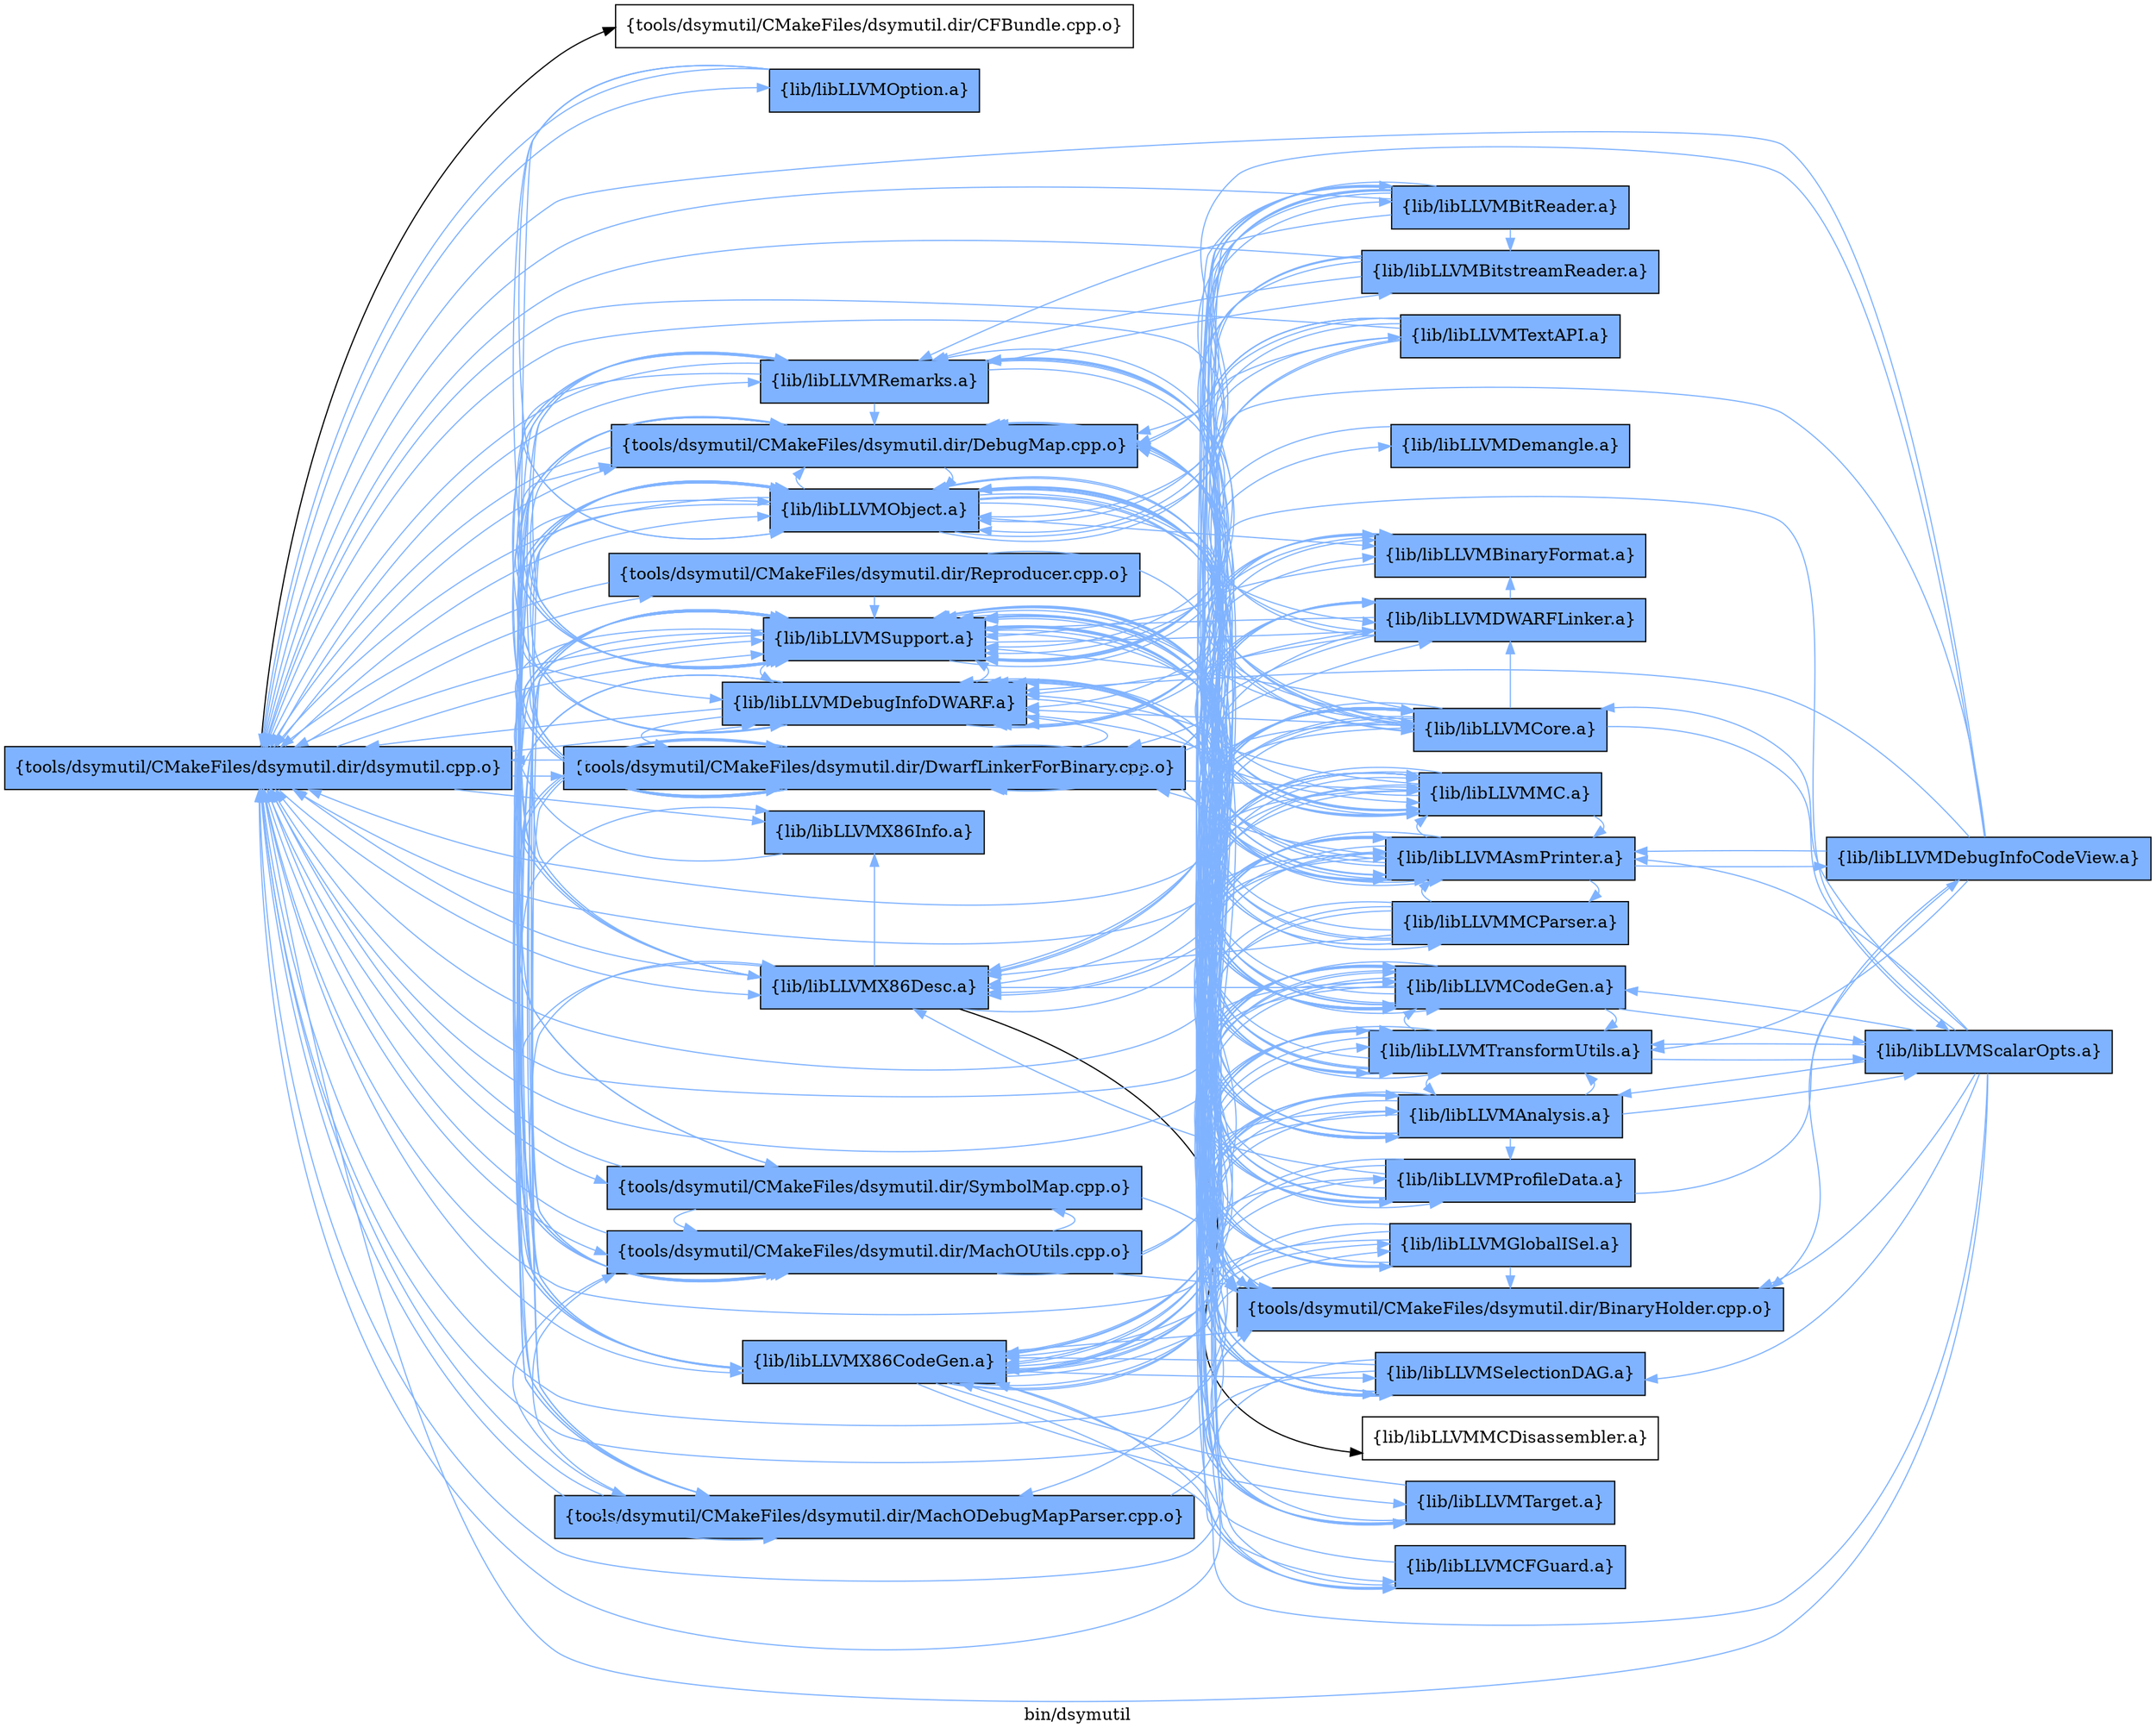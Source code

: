 digraph "bin/dsymutil" {
	label="bin/dsymutil";
	rankdir=LR;
	{ rank=same; Node0x562b7e10d778;  }
	{ rank=same; Node0x562b7e112048; Node0x562b7e1113c8; Node0x562b7e111a58; Node0x562b7e110e78; Node0x562b7e110298; Node0x562b7e10a7f8; Node0x562b7e100348; Node0x562b7e0fcce8; Node0x562b7e0fd1e8; Node0x562b7e0fd788; Node0x562b7e0fe0e8; Node0x562b7e0f9f48; Node0x562b7e0fb6b8; Node0x562b7e0facb8; Node0x562b7e0fb208;  }
	{ rank=same; Node0x562b7e10df48; Node0x562b7e0fe5e8; Node0x562b7e0f9a48; Node0x562b7e0fa768; Node0x562b7e0fdc88; Node0x562b7e100898; Node0x562b7e0fbb68; Node0x562b7e10b158; Node0x562b7e109d58; Node0x562b7e0f7748; Node0x562b7e10b658; Node0x562b7e100d98; Node0x562b7e10ac58; Node0x562b7e0f71f8; Node0x562b7e0fd418; Node0x562b7e0fefe8; Node0x562b7e107058; Node0x562b7e0fea98; Node0x562b7e0fde18; Node0x562b7e0ffe98;  }

	Node0x562b7e10d778 [shape=record,shape=box,group=1,style=filled,fillcolor="0.600000 0.5 1",label="{tools/dsymutil/CMakeFiles/dsymutil.dir/dsymutil.cpp.o}"];
	Node0x562b7e10d778 -> Node0x562b7e112048;
	Node0x562b7e10d778 -> Node0x562b7e1113c8[color="0.600000 0.5 1"];
	Node0x562b7e10d778 -> Node0x562b7e111a58[color="0.600000 0.5 1"];
	Node0x562b7e10d778 -> Node0x562b7e110e78[color="0.600000 0.5 1"];
	Node0x562b7e10d778 -> Node0x562b7e110298[color="0.600000 0.5 1"];
	Node0x562b7e10d778 -> Node0x562b7e10a7f8[color="0.600000 0.5 1"];
	Node0x562b7e10d778 -> Node0x562b7e100348[color="0.600000 0.5 1"];
	Node0x562b7e10d778 -> Node0x562b7e0fcce8[color="0.600000 0.5 1"];
	Node0x562b7e10d778 -> Node0x562b7e0fd1e8[color="0.600000 0.5 1"];
	Node0x562b7e10d778 -> Node0x562b7e0fd788[color="0.600000 0.5 1"];
	Node0x562b7e10d778 -> Node0x562b7e0fe0e8[color="0.600000 0.5 1"];
	Node0x562b7e10d778 -> Node0x562b7e0f9f48[color="0.600000 0.5 1"];
	Node0x562b7e10d778 -> Node0x562b7e0fb6b8[color="0.600000 0.5 1"];
	Node0x562b7e10d778 -> Node0x562b7e0facb8[color="0.600000 0.5 1"];
	Node0x562b7e10d778 -> Node0x562b7e0fb208[color="0.600000 0.5 1"];
	Node0x562b7e112048 [shape=record,shape=box,group=0,label="{tools/dsymutil/CMakeFiles/dsymutil.dir/CFBundle.cpp.o}"];
	Node0x562b7e1113c8 [shape=record,shape=box,group=1,style=filled,fillcolor="0.600000 0.5 1",label="{tools/dsymutil/CMakeFiles/dsymutil.dir/DebugMap.cpp.o}"];
	Node0x562b7e1113c8 -> Node0x562b7e10d778[color="0.600000 0.5 1"];
	Node0x562b7e1113c8 -> Node0x562b7e10df48[color="0.600000 0.5 1"];
	Node0x562b7e1113c8 -> Node0x562b7e0f9f48[color="0.600000 0.5 1"];
	Node0x562b7e1113c8 -> Node0x562b7e0fb6b8[color="0.600000 0.5 1"];
	Node0x562b7e111a58 [shape=record,shape=box,group=1,style=filled,fillcolor="0.600000 0.5 1",label="{tools/dsymutil/CMakeFiles/dsymutil.dir/DwarfLinkerForBinary.cpp.o}"];
	Node0x562b7e111a58 -> Node0x562b7e10d778[color="0.600000 0.5 1"];
	Node0x562b7e111a58 -> Node0x562b7e10df48[color="0.600000 0.5 1"];
	Node0x562b7e111a58 -> Node0x562b7e1113c8[color="0.600000 0.5 1"];
	Node0x562b7e111a58 -> Node0x562b7e110298[color="0.600000 0.5 1"];
	Node0x562b7e111a58 -> Node0x562b7e100348[color="0.600000 0.5 1"];
	Node0x562b7e111a58 -> Node0x562b7e0fe0e8[color="0.600000 0.5 1"];
	Node0x562b7e111a58 -> Node0x562b7e0fe5e8[color="0.600000 0.5 1"];
	Node0x562b7e111a58 -> Node0x562b7e0f9a48[color="0.600000 0.5 1"];
	Node0x562b7e111a58 -> Node0x562b7e0f9f48[color="0.600000 0.5 1"];
	Node0x562b7e111a58 -> Node0x562b7e0fb6b8[color="0.600000 0.5 1"];
	Node0x562b7e111a58 -> Node0x562b7e0fb208[color="0.600000 0.5 1"];
	Node0x562b7e110e78 [shape=record,shape=box,group=1,style=filled,fillcolor="0.600000 0.5 1",label="{tools/dsymutil/CMakeFiles/dsymutil.dir/MachODebugMapParser.cpp.o}"];
	Node0x562b7e110e78 -> Node0x562b7e10d778[color="0.600000 0.5 1"];
	Node0x562b7e110e78 -> Node0x562b7e10df48[color="0.600000 0.5 1"];
	Node0x562b7e110e78 -> Node0x562b7e1113c8[color="0.600000 0.5 1"];
	Node0x562b7e110e78 -> Node0x562b7e110298[color="0.600000 0.5 1"];
	Node0x562b7e110e78 -> Node0x562b7e0f9f48[color="0.600000 0.5 1"];
	Node0x562b7e110e78 -> Node0x562b7e0fb6b8[color="0.600000 0.5 1"];
	Node0x562b7e110298 [shape=record,shape=box,group=1,style=filled,fillcolor="0.600000 0.5 1",label="{tools/dsymutil/CMakeFiles/dsymutil.dir/MachOUtils.cpp.o}"];
	Node0x562b7e110298 -> Node0x562b7e10d778[color="0.600000 0.5 1"];
	Node0x562b7e110298 -> Node0x562b7e10df48[color="0.600000 0.5 1"];
	Node0x562b7e110298 -> Node0x562b7e1113c8[color="0.600000 0.5 1"];
	Node0x562b7e110298 -> Node0x562b7e111a58[color="0.600000 0.5 1"];
	Node0x562b7e110298 -> Node0x562b7e110e78[color="0.600000 0.5 1"];
	Node0x562b7e110298 -> Node0x562b7e100348[color="0.600000 0.5 1"];
	Node0x562b7e110298 -> Node0x562b7e0f9a48[color="0.600000 0.5 1"];
	Node0x562b7e110298 -> Node0x562b7e0f9f48[color="0.600000 0.5 1"];
	Node0x562b7e110298 -> Node0x562b7e0fb6b8[color="0.600000 0.5 1"];
	Node0x562b7e110298 -> Node0x562b7e0fa768[color="0.600000 0.5 1"];
	Node0x562b7e10a7f8 [shape=record,shape=box,group=1,style=filled,fillcolor="0.600000 0.5 1",label="{tools/dsymutil/CMakeFiles/dsymutil.dir/Reproducer.cpp.o}"];
	Node0x562b7e10a7f8 -> Node0x562b7e10d778[color="0.600000 0.5 1"];
	Node0x562b7e10a7f8 -> Node0x562b7e10df48[color="0.600000 0.5 1"];
	Node0x562b7e10a7f8 -> Node0x562b7e0fb6b8[color="0.600000 0.5 1"];
	Node0x562b7e100348 [shape=record,shape=box,group=1,style=filled,fillcolor="0.600000 0.5 1",label="{tools/dsymutil/CMakeFiles/dsymutil.dir/SymbolMap.cpp.o}"];
	Node0x562b7e100348 -> Node0x562b7e10d778[color="0.600000 0.5 1"];
	Node0x562b7e100348 -> Node0x562b7e10df48[color="0.600000 0.5 1"];
	Node0x562b7e100348 -> Node0x562b7e110298[color="0.600000 0.5 1"];
	Node0x562b7e100348 -> Node0x562b7e0fb6b8[color="0.600000 0.5 1"];
	Node0x562b7e0fcce8 [shape=record,shape=box,group=1,style=filled,fillcolor="0.600000 0.5 1",label="{lib/libLLVMX86CodeGen.a}"];
	Node0x562b7e0fcce8 -> Node0x562b7e0fd1e8[color="0.600000 0.5 1"];
	Node0x562b7e0fcce8 -> Node0x562b7e0fd788[color="0.600000 0.5 1"];
	Node0x562b7e0fcce8 -> Node0x562b7e0fdc88[color="0.600000 0.5 1"];
	Node0x562b7e0fcce8 -> Node0x562b7e0f9a48[color="0.600000 0.5 1"];
	Node0x562b7e0fcce8 -> Node0x562b7e0fa768[color="0.600000 0.5 1"];
	Node0x562b7e0fcce8 -> Node0x562b7e0fb6b8[color="0.600000 0.5 1"];
	Node0x562b7e0fcce8 -> Node0x562b7e100898[color="0.600000 0.5 1"];
	Node0x562b7e0fcce8 -> Node0x562b7e0fbb68[color="0.600000 0.5 1"];
	Node0x562b7e0fcce8 -> Node0x562b7e10b158[color="0.600000 0.5 1"];
	Node0x562b7e0fcce8 -> Node0x562b7e109d58[color="0.600000 0.5 1"];
	Node0x562b7e0fcce8 -> Node0x562b7e0f7748[color="0.600000 0.5 1"];
	Node0x562b7e0fcce8 -> Node0x562b7e10b658[color="0.600000 0.5 1"];
	Node0x562b7e0fcce8 -> Node0x562b7e10df48[color="0.600000 0.5 1"];
	Node0x562b7e0fcce8 -> Node0x562b7e100d98[color="0.600000 0.5 1"];
	Node0x562b7e0fcce8 -> Node0x562b7e10ac58[color="0.600000 0.5 1"];
	Node0x562b7e0fd1e8 [shape=record,shape=box,group=1,style=filled,fillcolor="0.600000 0.5 1",label="{lib/libLLVMX86Desc.a}"];
	Node0x562b7e0fd1e8 -> Node0x562b7e10d778[color="0.600000 0.5 1"];
	Node0x562b7e0fd1e8 -> Node0x562b7e1113c8[color="0.600000 0.5 1"];
	Node0x562b7e0fd1e8 -> Node0x562b7e0f9a48[color="0.600000 0.5 1"];
	Node0x562b7e0fd1e8 -> Node0x562b7e0fb6b8[color="0.600000 0.5 1"];
	Node0x562b7e0fd1e8 -> Node0x562b7e0fcce8[color="0.600000 0.5 1"];
	Node0x562b7e0fd1e8 -> Node0x562b7e0fd788[color="0.600000 0.5 1"];
	Node0x562b7e0fd1e8 -> Node0x562b7e0f71f8;
	Node0x562b7e0fd1e8 -> Node0x562b7e0fd418[color="0.600000 0.5 1"];
	Node0x562b7e0fd788 [shape=record,shape=box,group=1,style=filled,fillcolor="0.600000 0.5 1",label="{lib/libLLVMX86Info.a}"];
	Node0x562b7e0fd788 -> Node0x562b7e0fb6b8[color="0.600000 0.5 1"];
	Node0x562b7e0fe0e8 [shape=record,shape=box,group=1,style=filled,fillcolor="0.600000 0.5 1",label="{lib/libLLVMDebugInfoDWARF.a}"];
	Node0x562b7e0fe0e8 -> Node0x562b7e0fb6b8[color="0.600000 0.5 1"];
	Node0x562b7e0fe0e8 -> Node0x562b7e0fd418[color="0.600000 0.5 1"];
	Node0x562b7e0fe0e8 -> Node0x562b7e10d778[color="0.600000 0.5 1"];
	Node0x562b7e0fe0e8 -> Node0x562b7e10df48[color="0.600000 0.5 1"];
	Node0x562b7e0fe0e8 -> Node0x562b7e1113c8[color="0.600000 0.5 1"];
	Node0x562b7e0fe0e8 -> Node0x562b7e111a58[color="0.600000 0.5 1"];
	Node0x562b7e0fe0e8 -> Node0x562b7e110e78[color="0.600000 0.5 1"];
	Node0x562b7e0fe0e8 -> Node0x562b7e0fdc88[color="0.600000 0.5 1"];
	Node0x562b7e0fe0e8 -> Node0x562b7e0f9f48[color="0.600000 0.5 1"];
	Node0x562b7e0fe0e8 -> Node0x562b7e0fd1e8[color="0.600000 0.5 1"];
	Node0x562b7e0fe0e8 -> Node0x562b7e0fcce8[color="0.600000 0.5 1"];
	Node0x562b7e0fe0e8 -> Node0x562b7e0f9a48[color="0.600000 0.5 1"];
	Node0x562b7e0f9f48 [shape=record,shape=box,group=1,style=filled,fillcolor="0.600000 0.5 1",label="{lib/libLLVMObject.a}"];
	Node0x562b7e0f9f48 -> Node0x562b7e10d778[color="0.600000 0.5 1"];
	Node0x562b7e0f9f48 -> Node0x562b7e10df48[color="0.600000 0.5 1"];
	Node0x562b7e0f9f48 -> Node0x562b7e1113c8[color="0.600000 0.5 1"];
	Node0x562b7e0f9f48 -> Node0x562b7e111a58[color="0.600000 0.5 1"];
	Node0x562b7e0f9f48 -> Node0x562b7e0fb6b8[color="0.600000 0.5 1"];
	Node0x562b7e0f9f48 -> Node0x562b7e0fd418[color="0.600000 0.5 1"];
	Node0x562b7e0f9f48 -> Node0x562b7e110e78[color="0.600000 0.5 1"];
	Node0x562b7e0f9f48 -> Node0x562b7e0fd1e8[color="0.600000 0.5 1"];
	Node0x562b7e0f9f48 -> Node0x562b7e0fdc88[color="0.600000 0.5 1"];
	Node0x562b7e0f9f48 -> Node0x562b7e0f9a48[color="0.600000 0.5 1"];
	Node0x562b7e0f9f48 -> Node0x562b7e0fefe8[color="0.600000 0.5 1"];
	Node0x562b7e0f9f48 -> Node0x562b7e100898[color="0.600000 0.5 1"];
	Node0x562b7e0f9f48 -> Node0x562b7e0fcce8[color="0.600000 0.5 1"];
	Node0x562b7e0f9f48 -> Node0x562b7e0fe5e8[color="0.600000 0.5 1"];
	Node0x562b7e0f9f48 -> Node0x562b7e107058[color="0.600000 0.5 1"];
	Node0x562b7e0f9f48 -> Node0x562b7e0fe0e8[color="0.600000 0.5 1"];
	Node0x562b7e0f9f48 -> Node0x562b7e0fea98[color="0.600000 0.5 1"];
	Node0x562b7e0fb6b8 [shape=record,shape=box,group=1,style=filled,fillcolor="0.600000 0.5 1",label="{lib/libLLVMSupport.a}"];
	Node0x562b7e0fb6b8 -> Node0x562b7e10d778[color="0.600000 0.5 1"];
	Node0x562b7e0fb6b8 -> Node0x562b7e10df48[color="0.600000 0.5 1"];
	Node0x562b7e0fb6b8 -> Node0x562b7e0fcce8[color="0.600000 0.5 1"];
	Node0x562b7e0fb6b8 -> Node0x562b7e0fdc88[color="0.600000 0.5 1"];
	Node0x562b7e0fb6b8 -> Node0x562b7e0f9f48[color="0.600000 0.5 1"];
	Node0x562b7e0fb6b8 -> Node0x562b7e0fa768[color="0.600000 0.5 1"];
	Node0x562b7e0fb6b8 -> Node0x562b7e0fe0e8[color="0.600000 0.5 1"];
	Node0x562b7e0fb6b8 -> Node0x562b7e0f9a48[color="0.600000 0.5 1"];
	Node0x562b7e0fb6b8 -> Node0x562b7e1113c8[color="0.600000 0.5 1"];
	Node0x562b7e0fb6b8 -> Node0x562b7e111a58[color="0.600000 0.5 1"];
	Node0x562b7e0fb6b8 -> Node0x562b7e0fe5e8[color="0.600000 0.5 1"];
	Node0x562b7e0fb6b8 -> Node0x562b7e110e78[color="0.600000 0.5 1"];
	Node0x562b7e0fb6b8 -> Node0x562b7e0fd1e8[color="0.600000 0.5 1"];
	Node0x562b7e0fb6b8 -> Node0x562b7e0fb208[color="0.600000 0.5 1"];
	Node0x562b7e0fb6b8 -> Node0x562b7e110298[color="0.600000 0.5 1"];
	Node0x562b7e0fb6b8 -> Node0x562b7e10ac58[color="0.600000 0.5 1"];
	Node0x562b7e0fb6b8 -> Node0x562b7e0fde18[color="0.600000 0.5 1"];
	Node0x562b7e0fb6b8 -> Node0x562b7e100d98[color="0.600000 0.5 1"];
	Node0x562b7e0facb8 [shape=record,shape=box,group=1,style=filled,fillcolor="0.600000 0.5 1",label="{lib/libLLVMOption.a}"];
	Node0x562b7e0facb8 -> Node0x562b7e0fcce8[color="0.600000 0.5 1"];
	Node0x562b7e0facb8 -> Node0x562b7e0fb6b8[color="0.600000 0.5 1"];
	Node0x562b7e0facb8 -> Node0x562b7e10d778[color="0.600000 0.5 1"];
	Node0x562b7e0facb8 -> Node0x562b7e0f9f48[color="0.600000 0.5 1"];
	Node0x562b7e0fb208 [shape=record,shape=box,group=1,style=filled,fillcolor="0.600000 0.5 1",label="{lib/libLLVMRemarks.a}"];
	Node0x562b7e0fb208 -> Node0x562b7e0fe0e8[color="0.600000 0.5 1"];
	Node0x562b7e0fb208 -> Node0x562b7e0fb6b8[color="0.600000 0.5 1"];
	Node0x562b7e0fb208 -> Node0x562b7e10d778[color="0.600000 0.5 1"];
	Node0x562b7e0fb208 -> Node0x562b7e10df48[color="0.600000 0.5 1"];
	Node0x562b7e0fb208 -> Node0x562b7e111a58[color="0.600000 0.5 1"];
	Node0x562b7e0fb208 -> Node0x562b7e1113c8[color="0.600000 0.5 1"];
	Node0x562b7e0fb208 -> Node0x562b7e0f9f48[color="0.600000 0.5 1"];
	Node0x562b7e0fb208 -> Node0x562b7e0ffe98[color="0.600000 0.5 1"];
	Node0x562b7e0fb208 -> Node0x562b7e110298[color="0.600000 0.5 1"];
	Node0x562b7e0fb208 -> Node0x562b7e0fa768[color="0.600000 0.5 1"];
	Node0x562b7e0fb208 -> Node0x562b7e0f9a48[color="0.600000 0.5 1"];
	Node0x562b7e0fb208 -> Node0x562b7e0fdc88[color="0.600000 0.5 1"];
	Node0x562b7e10df48 [shape=record,shape=box,group=1,style=filled,fillcolor="0.600000 0.5 1",label="{tools/dsymutil/CMakeFiles/dsymutil.dir/BinaryHolder.cpp.o}"];
	Node0x562b7e10df48 -> Node0x562b7e10d778[color="0.600000 0.5 1"];
	Node0x562b7e10df48 -> Node0x562b7e0f9f48[color="0.600000 0.5 1"];
	Node0x562b7e10df48 -> Node0x562b7e0fb6b8[color="0.600000 0.5 1"];
	Node0x562b7e0fe5e8 [shape=record,shape=box,group=1,style=filled,fillcolor="0.600000 0.5 1",label="{lib/libLLVMDWARFLinker.a}"];
	Node0x562b7e0fe5e8 -> Node0x562b7e10d778[color="0.600000 0.5 1"];
	Node0x562b7e0fe5e8 -> Node0x562b7e10df48[color="0.600000 0.5 1"];
	Node0x562b7e0fe5e8 -> Node0x562b7e1113c8[color="0.600000 0.5 1"];
	Node0x562b7e0fe5e8 -> Node0x562b7e111a58[color="0.600000 0.5 1"];
	Node0x562b7e0fe5e8 -> Node0x562b7e0fdc88[color="0.600000 0.5 1"];
	Node0x562b7e0fe5e8 -> Node0x562b7e0fe0e8[color="0.600000 0.5 1"];
	Node0x562b7e0fe5e8 -> Node0x562b7e0fb6b8[color="0.600000 0.5 1"];
	Node0x562b7e0fe5e8 -> Node0x562b7e0fa768[color="0.600000 0.5 1"];
	Node0x562b7e0fe5e8 -> Node0x562b7e0fd418[color="0.600000 0.5 1"];
	Node0x562b7e0fe5e8 -> Node0x562b7e0fd1e8[color="0.600000 0.5 1"];
	Node0x562b7e0fe5e8 -> Node0x562b7e0f9a48[color="0.600000 0.5 1"];
	Node0x562b7e0f9a48 [shape=record,shape=box,group=1,style=filled,fillcolor="0.600000 0.5 1",label="{lib/libLLVMMC.a}"];
	Node0x562b7e0f9a48 -> Node0x562b7e0fd1e8[color="0.600000 0.5 1"];
	Node0x562b7e0f9a48 -> Node0x562b7e0fb6b8[color="0.600000 0.5 1"];
	Node0x562b7e0f9a48 -> Node0x562b7e10d778[color="0.600000 0.5 1"];
	Node0x562b7e0f9a48 -> Node0x562b7e10df48[color="0.600000 0.5 1"];
	Node0x562b7e0f9a48 -> Node0x562b7e0fdc88[color="0.600000 0.5 1"];
	Node0x562b7e0f9a48 -> Node0x562b7e1113c8[color="0.600000 0.5 1"];
	Node0x562b7e0f9a48 -> Node0x562b7e0fe0e8[color="0.600000 0.5 1"];
	Node0x562b7e0f9a48 -> Node0x562b7e0fe5e8[color="0.600000 0.5 1"];
	Node0x562b7e0f9a48 -> Node0x562b7e0fcce8[color="0.600000 0.5 1"];
	Node0x562b7e0f9a48 -> Node0x562b7e0fd418[color="0.600000 0.5 1"];
	Node0x562b7e0fa768 [shape=record,shape=box,group=1,style=filled,fillcolor="0.600000 0.5 1",label="{lib/libLLVMCodeGen.a}"];
	Node0x562b7e0fa768 -> Node0x562b7e0fcce8[color="0.600000 0.5 1"];
	Node0x562b7e0fa768 -> Node0x562b7e0fb6b8[color="0.600000 0.5 1"];
	Node0x562b7e0fa768 -> Node0x562b7e109d58[color="0.600000 0.5 1"];
	Node0x562b7e0fa768 -> Node0x562b7e100898[color="0.600000 0.5 1"];
	Node0x562b7e0fa768 -> Node0x562b7e0fe5e8[color="0.600000 0.5 1"];
	Node0x562b7e0fa768 -> Node0x562b7e0f9a48[color="0.600000 0.5 1"];
	Node0x562b7e0fa768 -> Node0x562b7e0fdc88[color="0.600000 0.5 1"];
	Node0x562b7e0fa768 -> Node0x562b7e10ac58[color="0.600000 0.5 1"];
	Node0x562b7e0fa768 -> Node0x562b7e1113c8[color="0.600000 0.5 1"];
	Node0x562b7e0fa768 -> Node0x562b7e0fd1e8[color="0.600000 0.5 1"];
	Node0x562b7e0fa768 -> Node0x562b7e0fbb68[color="0.600000 0.5 1"];
	Node0x562b7e0fa768 -> Node0x562b7e10d778[color="0.600000 0.5 1"];
	Node0x562b7e0fa768 -> Node0x562b7e10df48[color="0.600000 0.5 1"];
	Node0x562b7e0fa768 -> Node0x562b7e0fe0e8[color="0.600000 0.5 1"];
	Node0x562b7e0fa768 -> Node0x562b7e0f9f48[color="0.600000 0.5 1"];
	Node0x562b7e0fa768 -> Node0x562b7e110e78[color="0.600000 0.5 1"];
	Node0x562b7e0fa768 -> Node0x562b7e100d98[color="0.600000 0.5 1"];
	Node0x562b7e0fa768 -> Node0x562b7e108958[color="0.600000 0.5 1"];
	Node0x562b7e0fdc88 [shape=record,shape=box,group=1,style=filled,fillcolor="0.600000 0.5 1",label="{lib/libLLVMAsmPrinter.a}"];
	Node0x562b7e0fdc88 -> Node0x562b7e10d778[color="0.600000 0.5 1"];
	Node0x562b7e0fdc88 -> Node0x562b7e1113c8[color="0.600000 0.5 1"];
	Node0x562b7e0fdc88 -> Node0x562b7e0fcce8[color="0.600000 0.5 1"];
	Node0x562b7e0fdc88 -> Node0x562b7e0fd1e8[color="0.600000 0.5 1"];
	Node0x562b7e0fdc88 -> Node0x562b7e0f9a48[color="0.600000 0.5 1"];
	Node0x562b7e0fdc88 -> Node0x562b7e0fb6b8[color="0.600000 0.5 1"];
	Node0x562b7e0fdc88 -> Node0x562b7e0fa768[color="0.600000 0.5 1"];
	Node0x562b7e0fdc88 -> Node0x562b7e0fb208[color="0.600000 0.5 1"];
	Node0x562b7e0fdc88 -> Node0x562b7e0fbb68[color="0.600000 0.5 1"];
	Node0x562b7e0fdc88 -> Node0x562b7e109d58[color="0.600000 0.5 1"];
	Node0x562b7e0fdc88 -> Node0x562b7e100898[color="0.600000 0.5 1"];
	Node0x562b7e0fdc88 -> Node0x562b7e0fd418[color="0.600000 0.5 1"];
	Node0x562b7e0fdc88 -> Node0x562b7e107058[color="0.600000 0.5 1"];
	Node0x562b7e0fdc88 -> Node0x562b7e111a58[color="0.600000 0.5 1"];
	Node0x562b7e0fdc88 -> Node0x562b7e0fe0e8[color="0.600000 0.5 1"];
	Node0x562b7e0fdc88 -> Node0x562b7e0ff498[color="0.600000 0.5 1"];
	Node0x562b7e100898 [shape=record,shape=box,group=1,style=filled,fillcolor="0.600000 0.5 1",label="{lib/libLLVMCore.a}"];
	Node0x562b7e100898 -> Node0x562b7e0fb6b8[color="0.600000 0.5 1"];
	Node0x562b7e100898 -> Node0x562b7e10d778[color="0.600000 0.5 1"];
	Node0x562b7e100898 -> Node0x562b7e0fcce8[color="0.600000 0.5 1"];
	Node0x562b7e100898 -> Node0x562b7e0fdc88[color="0.600000 0.5 1"];
	Node0x562b7e100898 -> Node0x562b7e0fe0e8[color="0.600000 0.5 1"];
	Node0x562b7e100898 -> Node0x562b7e0fa768[color="0.600000 0.5 1"];
	Node0x562b7e100898 -> Node0x562b7e10b158[color="0.600000 0.5 1"];
	Node0x562b7e100898 -> Node0x562b7e109d58[color="0.600000 0.5 1"];
	Node0x562b7e100898 -> Node0x562b7e0fd418[color="0.600000 0.5 1"];
	Node0x562b7e100898 -> Node0x562b7e0fd1e8[color="0.600000 0.5 1"];
	Node0x562b7e100898 -> Node0x562b7e10ac58[color="0.600000 0.5 1"];
	Node0x562b7e100898 -> Node0x562b7e10df48[color="0.600000 0.5 1"];
	Node0x562b7e100898 -> Node0x562b7e10b658[color="0.600000 0.5 1"];
	Node0x562b7e100898 -> Node0x562b7e1113c8[color="0.600000 0.5 1"];
	Node0x562b7e100898 -> Node0x562b7e0fb208[color="0.600000 0.5 1"];
	Node0x562b7e100898 -> Node0x562b7e0fefe8[color="0.600000 0.5 1"];
	Node0x562b7e100898 -> Node0x562b7e0fe5e8[color="0.600000 0.5 1"];
	Node0x562b7e100898 -> Node0x562b7e108958[color="0.600000 0.5 1"];
	Node0x562b7e0fbb68 [shape=record,shape=box,group=1,style=filled,fillcolor="0.600000 0.5 1",label="{lib/libLLVMTarget.a}"];
	Node0x562b7e0fbb68 -> Node0x562b7e0fcce8[color="0.600000 0.5 1"];
	Node0x562b7e0fbb68 -> Node0x562b7e0fdc88[color="0.600000 0.5 1"];
	Node0x562b7e0fbb68 -> Node0x562b7e0f9a48[color="0.600000 0.5 1"];
	Node0x562b7e0fbb68 -> Node0x562b7e0fb6b8[color="0.600000 0.5 1"];
	Node0x562b7e0fbb68 -> Node0x562b7e100898[color="0.600000 0.5 1"];
	Node0x562b7e0fbb68 -> Node0x562b7e0fe5e8[color="0.600000 0.5 1"];
	Node0x562b7e0fbb68 -> Node0x562b7e0fa768[color="0.600000 0.5 1"];
	Node0x562b7e0fbb68 -> Node0x562b7e109d58[color="0.600000 0.5 1"];
	Node0x562b7e10b158 [shape=record,shape=box,group=1,style=filled,fillcolor="0.600000 0.5 1",label="{lib/libLLVMSelectionDAG.a}"];
	Node0x562b7e10b158 -> Node0x562b7e0fcce8[color="0.600000 0.5 1"];
	Node0x562b7e10b158 -> Node0x562b7e0fb6b8[color="0.600000 0.5 1"];
	Node0x562b7e10b158 -> Node0x562b7e0fa768[color="0.600000 0.5 1"];
	Node0x562b7e10b158 -> Node0x562b7e109d58[color="0.600000 0.5 1"];
	Node0x562b7e10b158 -> Node0x562b7e100898[color="0.600000 0.5 1"];
	Node0x562b7e10b158 -> Node0x562b7e0f9a48[color="0.600000 0.5 1"];
	Node0x562b7e10b158 -> Node0x562b7e0fdc88[color="0.600000 0.5 1"];
	Node0x562b7e10b158 -> Node0x562b7e0fe0e8[color="0.600000 0.5 1"];
	Node0x562b7e10b158 -> Node0x562b7e0f7748[color="0.600000 0.5 1"];
	Node0x562b7e10b158 -> Node0x562b7e0fbb68[color="0.600000 0.5 1"];
	Node0x562b7e10b158 -> Node0x562b7e10ac58[color="0.600000 0.5 1"];
	Node0x562b7e10b158 -> Node0x562b7e10d778[color="0.600000 0.5 1"];
	Node0x562b7e10b158 -> Node0x562b7e0f9f48[color="0.600000 0.5 1"];
	Node0x562b7e109d58 [shape=record,shape=box,group=1,style=filled,fillcolor="0.600000 0.5 1",label="{lib/libLLVMAnalysis.a}"];
	Node0x562b7e109d58 -> Node0x562b7e0fcce8[color="0.600000 0.5 1"];
	Node0x562b7e109d58 -> Node0x562b7e0fb6b8[color="0.600000 0.5 1"];
	Node0x562b7e109d58 -> Node0x562b7e100898[color="0.600000 0.5 1"];
	Node0x562b7e109d58 -> Node0x562b7e10d778[color="0.600000 0.5 1"];
	Node0x562b7e109d58 -> Node0x562b7e10df48[color="0.600000 0.5 1"];
	Node0x562b7e109d58 -> Node0x562b7e0fa768[color="0.600000 0.5 1"];
	Node0x562b7e109d58 -> Node0x562b7e10ac58[color="0.600000 0.5 1"];
	Node0x562b7e109d58 -> Node0x562b7e10b158[color="0.600000 0.5 1"];
	Node0x562b7e109d58 -> Node0x562b7e0f7748[color="0.600000 0.5 1"];
	Node0x562b7e109d58 -> Node0x562b7e0fdc88[color="0.600000 0.5 1"];
	Node0x562b7e109d58 -> Node0x562b7e108958[color="0.600000 0.5 1"];
	Node0x562b7e109d58 -> Node0x562b7e100d98[color="0.600000 0.5 1"];
	Node0x562b7e109d58 -> Node0x562b7e0fe5e8[color="0.600000 0.5 1"];
	Node0x562b7e109d58 -> Node0x562b7e0f9f48[color="0.600000 0.5 1"];
	Node0x562b7e0f7748 [shape=record,shape=box,group=1,style=filled,fillcolor="0.600000 0.5 1",label="{lib/libLLVMGlobalISel.a}"];
	Node0x562b7e0f7748 -> Node0x562b7e0fcce8[color="0.600000 0.5 1"];
	Node0x562b7e0f7748 -> Node0x562b7e0fb6b8[color="0.600000 0.5 1"];
	Node0x562b7e0f7748 -> Node0x562b7e0fa768[color="0.600000 0.5 1"];
	Node0x562b7e0f7748 -> Node0x562b7e100898[color="0.600000 0.5 1"];
	Node0x562b7e0f7748 -> Node0x562b7e0fdc88[color="0.600000 0.5 1"];
	Node0x562b7e0f7748 -> Node0x562b7e0f9a48[color="0.600000 0.5 1"];
	Node0x562b7e0f7748 -> Node0x562b7e0fbb68[color="0.600000 0.5 1"];
	Node0x562b7e0f7748 -> Node0x562b7e10b158[color="0.600000 0.5 1"];
	Node0x562b7e0f7748 -> Node0x562b7e109d58[color="0.600000 0.5 1"];
	Node0x562b7e0f7748 -> Node0x562b7e10df48[color="0.600000 0.5 1"];
	Node0x562b7e0f7748 -> Node0x562b7e10ac58[color="0.600000 0.5 1"];
	Node0x562b7e10b658 [shape=record,shape=box,group=1,style=filled,fillcolor="0.600000 0.5 1",label="{lib/libLLVMCFGuard.a}"];
	Node0x562b7e10b658 -> Node0x562b7e0fcce8[color="0.600000 0.5 1"];
	Node0x562b7e10b658 -> Node0x562b7e0fb6b8[color="0.600000 0.5 1"];
	Node0x562b7e10b658 -> Node0x562b7e100898[color="0.600000 0.5 1"];
	Node0x562b7e100d98 [shape=record,shape=box,group=1,style=filled,fillcolor="0.600000 0.5 1",label="{lib/libLLVMProfileData.a}"];
	Node0x562b7e100d98 -> Node0x562b7e10d778[color="0.600000 0.5 1"];
	Node0x562b7e100d98 -> Node0x562b7e10df48[color="0.600000 0.5 1"];
	Node0x562b7e100d98 -> Node0x562b7e0fcce8[color="0.600000 0.5 1"];
	Node0x562b7e100d98 -> Node0x562b7e0fb6b8[color="0.600000 0.5 1"];
	Node0x562b7e100d98 -> Node0x562b7e0f9f48[color="0.600000 0.5 1"];
	Node0x562b7e100d98 -> Node0x562b7e0fa768[color="0.600000 0.5 1"];
	Node0x562b7e100d98 -> Node0x562b7e100898[color="0.600000 0.5 1"];
	Node0x562b7e100d98 -> Node0x562b7e1113c8[color="0.600000 0.5 1"];
	Node0x562b7e100d98 -> Node0x562b7e0fd1e8[color="0.600000 0.5 1"];
	Node0x562b7e100d98 -> Node0x562b7e0fe0e8[color="0.600000 0.5 1"];
	Node0x562b7e100d98 -> Node0x562b7e0f9a48[color="0.600000 0.5 1"];
	Node0x562b7e100d98 -> Node0x562b7e0ff498[color="0.600000 0.5 1"];
	Node0x562b7e10ac58 [shape=record,shape=box,group=1,style=filled,fillcolor="0.600000 0.5 1",label="{lib/libLLVMTransformUtils.a}"];
	Node0x562b7e10ac58 -> Node0x562b7e10df48[color="0.600000 0.5 1"];
	Node0x562b7e10ac58 -> Node0x562b7e0fcce8[color="0.600000 0.5 1"];
	Node0x562b7e10ac58 -> Node0x562b7e0fb6b8[color="0.600000 0.5 1"];
	Node0x562b7e10ac58 -> Node0x562b7e0fa768[color="0.600000 0.5 1"];
	Node0x562b7e10ac58 -> Node0x562b7e109d58[color="0.600000 0.5 1"];
	Node0x562b7e10ac58 -> Node0x562b7e100898[color="0.600000 0.5 1"];
	Node0x562b7e10ac58 -> Node0x562b7e108958[color="0.600000 0.5 1"];
	Node0x562b7e10ac58 -> Node0x562b7e10d778[color="0.600000 0.5 1"];
	Node0x562b7e10ac58 -> Node0x562b7e0fdc88[color="0.600000 0.5 1"];
	Node0x562b7e10ac58 -> Node0x562b7e10b158[color="0.600000 0.5 1"];
	Node0x562b7e10ac58 -> Node0x562b7e10b658[color="0.600000 0.5 1"];
	Node0x562b7e10ac58 -> Node0x562b7e0fe0e8[color="0.600000 0.5 1"];
	Node0x562b7e10ac58 -> Node0x562b7e0f9f48[color="0.600000 0.5 1"];
	Node0x562b7e10ac58 -> Node0x562b7e0fb208[color="0.600000 0.5 1"];
	Node0x562b7e0f71f8 [shape=record,shape=box,group=0,label="{lib/libLLVMMCDisassembler.a}"];
	Node0x562b7e0fd418 [shape=record,shape=box,group=1,style=filled,fillcolor="0.600000 0.5 1",label="{lib/libLLVMBinaryFormat.a}"];
	Node0x562b7e0fd418 -> Node0x562b7e100898[color="0.600000 0.5 1"];
	Node0x562b7e0fd418 -> Node0x562b7e0fe0e8[color="0.600000 0.5 1"];
	Node0x562b7e0fd418 -> Node0x562b7e0fb6b8[color="0.600000 0.5 1"];
	Node0x562b7e0fd418 -> Node0x562b7e10df48[color="0.600000 0.5 1"];
	Node0x562b7e107058 [shape=record,shape=box,group=1,style=filled,fillcolor="0.600000 0.5 1",label="{lib/libLLVMMCParser.a}"];
	Node0x562b7e107058 -> Node0x562b7e10d778[color="0.600000 0.5 1"];
	Node0x562b7e107058 -> Node0x562b7e10df48[color="0.600000 0.5 1"];
	Node0x562b7e107058 -> Node0x562b7e1113c8[color="0.600000 0.5 1"];
	Node0x562b7e107058 -> Node0x562b7e0fcce8[color="0.600000 0.5 1"];
	Node0x562b7e107058 -> Node0x562b7e0fdc88[color="0.600000 0.5 1"];
	Node0x562b7e107058 -> Node0x562b7e0fe5e8[color="0.600000 0.5 1"];
	Node0x562b7e107058 -> Node0x562b7e0f9a48[color="0.600000 0.5 1"];
	Node0x562b7e107058 -> Node0x562b7e0fb6b8[color="0.600000 0.5 1"];
	Node0x562b7e107058 -> Node0x562b7e0f9f48[color="0.600000 0.5 1"];
	Node0x562b7e107058 -> Node0x562b7e0fd1e8[color="0.600000 0.5 1"];
	Node0x562b7e0ff498 [shape=record,shape=box,group=1,style=filled,fillcolor="0.600000 0.5 1",label="{lib/libLLVMDebugInfoCodeView.a}"];
	Node0x562b7e0ff498 -> Node0x562b7e10d778[color="0.600000 0.5 1"];
	Node0x562b7e0ff498 -> Node0x562b7e0fb6b8[color="0.600000 0.5 1"];
	Node0x562b7e0ff498 -> Node0x562b7e0f9f48[color="0.600000 0.5 1"];
	Node0x562b7e0ff498 -> Node0x562b7e0fdc88[color="0.600000 0.5 1"];
	Node0x562b7e0ff498 -> Node0x562b7e0fe0e8[color="0.600000 0.5 1"];
	Node0x562b7e0ff498 -> Node0x562b7e10df48[color="0.600000 0.5 1"];
	Node0x562b7e0ff498 -> Node0x562b7e10ac58[color="0.600000 0.5 1"];
	Node0x562b7e0fefe8 [shape=record,shape=box,group=1,style=filled,fillcolor="0.600000 0.5 1",label="{lib/libLLVMBitReader.a}"];
	Node0x562b7e0fefe8 -> Node0x562b7e10d778[color="0.600000 0.5 1"];
	Node0x562b7e0fefe8 -> Node0x562b7e10df48[color="0.600000 0.5 1"];
	Node0x562b7e0fefe8 -> Node0x562b7e1113c8[color="0.600000 0.5 1"];
	Node0x562b7e0fefe8 -> Node0x562b7e111a58[color="0.600000 0.5 1"];
	Node0x562b7e0fefe8 -> Node0x562b7e0fcce8[color="0.600000 0.5 1"];
	Node0x562b7e0fefe8 -> Node0x562b7e0fdc88[color="0.600000 0.5 1"];
	Node0x562b7e0fefe8 -> Node0x562b7e0fe0e8[color="0.600000 0.5 1"];
	Node0x562b7e0fefe8 -> Node0x562b7e0f9f48[color="0.600000 0.5 1"];
	Node0x562b7e0fefe8 -> Node0x562b7e0fb6b8[color="0.600000 0.5 1"];
	Node0x562b7e0fefe8 -> Node0x562b7e0fa768[color="0.600000 0.5 1"];
	Node0x562b7e0fefe8 -> Node0x562b7e0fb208[color="0.600000 0.5 1"];
	Node0x562b7e0fefe8 -> Node0x562b7e109d58[color="0.600000 0.5 1"];
	Node0x562b7e0fefe8 -> Node0x562b7e100898[color="0.600000 0.5 1"];
	Node0x562b7e0fefe8 -> Node0x562b7e0ffe98[color="0.600000 0.5 1"];
	Node0x562b7e0fea98 [shape=record,shape=box,group=1,style=filled,fillcolor="0.600000 0.5 1",label="{lib/libLLVMTextAPI.a}"];
	Node0x562b7e0fea98 -> Node0x562b7e0fb6b8[color="0.600000 0.5 1"];
	Node0x562b7e0fea98 -> Node0x562b7e10d778[color="0.600000 0.5 1"];
	Node0x562b7e0fea98 -> Node0x562b7e10df48[color="0.600000 0.5 1"];
	Node0x562b7e0fea98 -> Node0x562b7e1113c8[color="0.600000 0.5 1"];
	Node0x562b7e0fea98 -> Node0x562b7e0f9f48[color="0.600000 0.5 1"];
	Node0x562b7e0fea98 -> Node0x562b7e0fa768[color="0.600000 0.5 1"];
	Node0x562b7e0fea98 -> Node0x562b7e0fe0e8[color="0.600000 0.5 1"];
	Node0x562b7e0fea98 -> Node0x562b7e10ac58[color="0.600000 0.5 1"];
	Node0x562b7e0fea98 -> Node0x562b7e0fd1e8[color="0.600000 0.5 1"];
	Node0x562b7e108958 [shape=record,shape=box,group=1,style=filled,fillcolor="0.600000 0.5 1",label="{lib/libLLVMScalarOpts.a}"];
	Node0x562b7e108958 -> Node0x562b7e0fcce8[color="0.600000 0.5 1"];
	Node0x562b7e108958 -> Node0x562b7e0fa768[color="0.600000 0.5 1"];
	Node0x562b7e108958 -> Node0x562b7e0fb6b8[color="0.600000 0.5 1"];
	Node0x562b7e108958 -> Node0x562b7e10ac58[color="0.600000 0.5 1"];
	Node0x562b7e108958 -> Node0x562b7e109d58[color="0.600000 0.5 1"];
	Node0x562b7e108958 -> Node0x562b7e100898[color="0.600000 0.5 1"];
	Node0x562b7e108958 -> Node0x562b7e10df48[color="0.600000 0.5 1"];
	Node0x562b7e108958 -> Node0x562b7e0fdc88[color="0.600000 0.5 1"];
	Node0x562b7e108958 -> Node0x562b7e10b158[color="0.600000 0.5 1"];
	Node0x562b7e108958 -> Node0x562b7e10d778[color="0.600000 0.5 1"];
	Node0x562b7e0ffe98 [shape=record,shape=box,group=1,style=filled,fillcolor="0.600000 0.5 1",label="{lib/libLLVMBitstreamReader.a}"];
	Node0x562b7e0ffe98 -> Node0x562b7e10d778[color="0.600000 0.5 1"];
	Node0x562b7e0ffe98 -> Node0x562b7e1113c8[color="0.600000 0.5 1"];
	Node0x562b7e0ffe98 -> Node0x562b7e111a58[color="0.600000 0.5 1"];
	Node0x562b7e0ffe98 -> Node0x562b7e0fe0e8[color="0.600000 0.5 1"];
	Node0x562b7e0ffe98 -> Node0x562b7e0fb6b8[color="0.600000 0.5 1"];
	Node0x562b7e0ffe98 -> Node0x562b7e0fb208[color="0.600000 0.5 1"];
	Node0x562b7e0fde18 [shape=record,shape=box,group=1,style=filled,fillcolor="0.600000 0.5 1",label="{lib/libLLVMDemangle.a}"];
	Node0x562b7e0fde18 -> Node0x562b7e0fb6b8[color="0.600000 0.5 1"];
}
